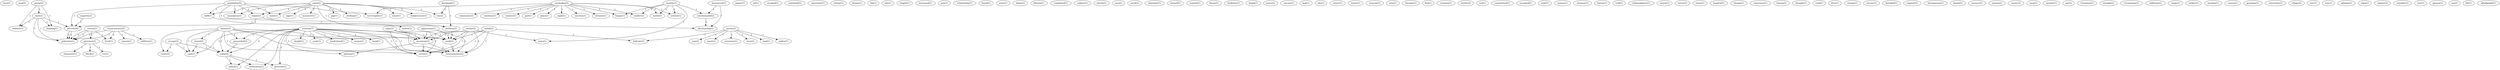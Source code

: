 digraph G {
  face [ label="face(1)" ];
  map [ label="map(2)" ];
  population [ label="population(5)" ];
  insurgency [ label="insurgency(1)" ];
  sovereignty [ label="sovereignty(1)" ];
  region [ label="region(2)" ];
  dictatorship [ label="dictatorship(1)" ];
  town [ label="town(1)" ];
  percent [ label="percent(6)" ];
  well [ label="well(1)" ];
  power [ label="power(1)" ];
  purity [ label="purity(2)" ];
  land [ label="land(1)" ];
  walter [ label="walter(1)" ];
  com [ label="com(2)" ];
  heart [ label="heart(1)" ];
  bellcore [ label="bellcore(2)" ];
  structure [ label="structure(1)" ];
  trust [ label="trust(1)" ];
  arf [ label="arf(1)" ];
  escaped [ label="escaped(1)" ];
  continued [ label="continued(1)" ];
  azeri [ label="azeri(2)" ];
  shelling [ label="shelling(1)" ];
  sense [ label="sense(1)" ];
  helplessness [ label="helplessness(1)" ];
  rage [ label="rage(1)" ];
  massacre [ label="massacre(1)" ];
  pop [ label="pop(1)" ];
  artillery [ label="artillery(2)" ];
  city [ label="city(2)" ];
  escape [ label="escape(2)" ];
  exists [ label="exists(2)" ];
  soul [ label="soul(2)" ];
  today [ label="today(4)" ];
  operation [ label="operation(1)" ];
  refuge [ label="refuge(1)" ];
  brings [ label="brings(1)" ];
  feb [ label="feb(1)" ];
  role [ label="role(1)" ];
  length [ label="length(1)" ];
  ohanus [ label="ohanus(2)" ];
  closed [ label="closed(2)" ];
  proceeded [ label="proceeded(2)" ];
  work [ label="work(3)" ];
  mountain [ label="mountain(3)" ];
  serve [ label="serve(2)" ];
  extermination [ label="extermination(2)" ];
  increased [ label="increased(1)" ];
  paw [ label="paw(1)" ];
  scholarship [ label="scholarship(1)" ];
  found [ label="found(1)" ];
  army [ label="army(1)" ];
  infant [ label="infant(1)" ];
  illusion [ label="illusion(1)" ];
  completed [ label="completed(1)" ];
  subject [ label="subject(1)" ];
  article [ label="article(1)" ];
  sera [ label="sera(1)" ];
  north [ label="north(1)" ];
  dominate [ label="dominate(1)" ];
  burned [ label="burned(1)" ];
  wanted [ label="wanted(1)" ];
  dusan [ label="dusan(1)" ];
  berkeley [ label="berkeley(1)" ];
  depth [ label="depth(1)" ];
  armenia [ label="armenia(7)" ];
  sleight [ label="sleight(1)" ];
  verification [ label="verification(1)" ];
  scale [ label="scale(1)" ];
  borderland [ label="borderland(1)" ];
  seems [ label="seems(1)" ];
  match [ label="match(1)" ];
  hand [ label="hand(1)" ];
  genocide [ label="genocide(1)" ];
  plateau [ label="plateau(1)" ];
  press [ label="press(1)" ];
  ouvaxa [ label="ouvaxa(1)" ];
  lack [ label="lack(1)" ];
  edu [ label="edu(1)" ];
  azerbaijan [ label="azerbaijan(3)" ];
  enclave [ label="enclave(1)" ];
  part [ label="part(1)" ];
  place [ label="place(1)" ];
  night [ label="night(1)" ];
  inaction [ label="inaction(1)" ];
  division [ label="division(1)" ];
  conflict [ label="conflict(2)" ];
  community [ label="community(1)" ];
  activist [ label="activist(1)" ];
  condemn [ label="condemn(1)" ];
  world [ label="world(1)" ];
  began [ label="began(1)" ];
  center [ label="center(1)" ];
  tartar [ label="tartar(1)" ];
  moscow [ label="moscow(1)" ];
  area [ label="area(1)" ];
  became [ label="became(1)" ];
  fled [ label="fled(1)" ];
  creation [ label="creation(1)" ];
  border [ label="border(2)" ];
  veil [ label="veil(1)" ];
  constituted [ label="constituted(1)" ];
  accepted [ label="accepted(1)" ];
  uezd [ label="uezd(1)" ];
  majority [ label="majority(2)" ];
  census [ label="census(1)" ];
  ottoman [ label="ottoman(1)" ];
  group [ label="group(2)" ];
  time [ label="time(2)" ];
  reliance [ label="reliance(1)" ];
  thinking [ label="thinking(1)" ];
  transcaucasia [ label="transcaucasia(3)" ];
  square [ label="square(1)" ];
  addition [ label="addition(1)" ];
  guberniia [ label="guberniia(1)" ];
  lived [ label="lived(1)" ];
  guberniia [ label="guberniia(1)" ];
  appressian [ label="appressian(1)" ];
  batum [ label="batum(1)" ];
  turk [ label="turk(1)" ];
  independence [ label="independence(1)" ];
  muslim [ label="muslim(1)" ];
  exterminated [ label="exterminated(2)" ];
  zuma [ label="zuma(1)" ];
  ararat [ label="ararat(1)" ];
  terror [ label="terror(2)" ];
  massacred [ label="massacred(1)" ];
  stone [ label="stone(1)" ];
  hospital [ label="hospital(1)" ];
  change [ label="change(1)" ];
  resistance [ label="resistance(1)" ];
  bosnia [ label="bosnia(1)" ];
  erevan [ label="erevan(1)" ];
  province [ label="province(2)" ];
  sahak [ label="sahak(2)" ];
  serdar [ label="serdar(2)" ];
  thought [ label="thought(1)" ];
  road [ label="road(1)" ];
  dust [ label="dust(1)" ];
  europe [ label="europe(1)" ];
  ereven [ label="ereven(1)" ];
  knocked [ label="knocked(1)" ];
  support [ label="support(2)" ];
  herzegovina [ label="herzegovina(1)" ];
  daniel [ label="daniel(1)" ];
  oucsace [ label="oucsace(1)" ];
  system [ label="system(1)" ];
  source [ label="source(1)" ];
  uucp [ label="uucp(1)" ];
  nyquist [ label="nyquist(1)" ];
  apr [ label="apr(2)" ];
  block [ label="block(1)" ];
  eve [ label="eve(1)" ];
  character [ label="character(1)" ];
  terrorism [ label="terrorism(1)" ];
  triangle [ label="triangle(1)" ];
  karabagh [ label="karabagh(1)" ];
  revisionism [ label="revisionism(1)" ];
  argic [ label="argic(2)" ];
  california [ label="california(1)" ];
  range [ label="range(1)" ];
  turkey [ label="turkey(1)" ];
  moslem [ label="moslem(1)" ];
  course [ label="course(1)" ];
  georgian [ label="georgian(1)" ];
  university [ label="university(1)" ];
  writes [ label="writes(1)" ];
  village [ label="village(2)" ];
  rest [ label="rest(1)" ];
  tore [ label="tore(1)" ];
  aghdam [ label="aghdam(1)" ];
  sdpa [ label="sdpa(1)" ];
  empire [ label="empire(2)" ];
  republic [ label="republic(1)" ];
  tear [ label="tear(1)" ];
  gassan [ label="gassan(1)" ];
  see [ label="see(1)" ];
  life [ label="life(1)" ];
  akhalkalaki [ label="akhalkalaki(1)" ];
  population -> insurgency [ label="1" ];
  population -> sovereignty [ label="1" ];
  population -> region [ label="1" ];
  population -> dictatorship [ label="1" ];
  population -> town [ label="1" ];
  population -> percent [ label="1" ];
  population -> well [ label="1" ];
  purity -> land [ label="1" ];
  purity -> walter [ label="1" ];
  purity -> com [ label="1" ];
  purity -> heart [ label="1" ];
  purity -> bellcore [ label="1" ];
  purity -> structure [ label="1" ];
  purity -> trust [ label="1" ];
  azeri -> insurgency [ label="1" ];
  azeri -> shelling [ label="1" ];
  azeri -> sense [ label="1" ];
  azeri -> helplessness [ label="1" ];
  azeri -> rage [ label="1" ];
  azeri -> massacre [ label="1" ];
  azeri -> region [ label="1" ];
  azeri -> town [ label="1" ];
  azeri -> pop [ label="1" ];
  azeri -> artillery [ label="1" ];
  azeri -> well [ label="1" ];
  azeri -> city [ label="1" ];
  escape -> exists [ label="1" ];
  escape -> soul [ label="1" ];
  escape -> today [ label="1" ];
  ohanus -> exists [ label="1" ];
  ohanus -> closed [ label="1" ];
  ohanus -> soul [ label="1" ];
  ohanus -> proceeded [ label="1" ];
  ohanus -> today [ label="1" ];
  ohanus -> work [ label="1" ];
  ohanus -> mountain [ label="1" ];
  ohanus -> serve [ label="1" ];
  ohanus -> extermination [ label="1" ];
  closed -> soul [ label="1" ];
  closed -> today [ label="1" ];
  armenia -> soul [ label="2" ];
  armenia -> sleight [ label="1" ];
  armenia -> proceeded [ label="1" ];
  armenia -> today [ label="4" ];
  armenia -> verification [ label="1" ];
  armenia -> scale [ label="1" ];
  armenia -> borderland [ label="1" ];
  armenia -> seems [ label="1" ];
  armenia -> match [ label="1" ];
  armenia -> hand [ label="1" ];
  armenia -> work [ label="1" ];
  armenia -> genocide [ label="1" ];
  armenia -> mountain [ label="2" ];
  armenia -> plateau [ label="1" ];
  armenia -> serve [ label="1" ];
  armenia -> extermination [ label="1" ];
  azerbaijan -> enclave [ label="1" ];
  azerbaijan -> part [ label="1" ];
  azerbaijan -> place [ label="1" ];
  azerbaijan -> night [ label="1" ];
  azerbaijan -> sovereignty [ label="1" ];
  azerbaijan -> inaction [ label="1" ];
  azerbaijan -> division [ label="1" ];
  azerbaijan -> conflict [ label="1" ];
  azerbaijan -> community [ label="1" ];
  azerbaijan -> activist [ label="1" ];
  azerbaijan -> condemn [ label="1" ];
  azerbaijan -> world [ label="1" ];
  azerbaijan -> began [ label="1" ];
  proceeded -> today [ label="1" ];
  today -> verification [ label="1" ];
  today -> match [ label="1" ];
  today -> genocide [ label="1" ];
  majority -> percent [ label="1" ];
  group -> time [ label="1" ];
  group -> reliance [ label="1" ];
  group -> thinking [ label="1" ];
  transcaucasia -> square [ label="1" ];
  transcaucasia -> addition [ label="1" ];
  transcaucasia -> guberniia [ label="1" ];
  transcaucasia -> lived [ label="1" ];
  transcaucasia -> guberniia [ label="1" ];
  appressian -> work [ label="1" ];
  appressian -> mountain [ label="1" ];
  appressian -> serve [ label="1" ];
  appressian -> extermination [ label="1" ];
  time -> reliance [ label="1" ];
  time -> percent [ label="1" ];
  time -> guberniia [ label="1" ];
  time -> thinking [ label="1" ];
  time -> guberniia [ label="1" ];
  muslim -> conflict [ label="1" ];
  muslim -> exterminated [ label="1" ];
  muslim -> zuma [ label="1" ];
  muslim -> activist [ label="1" ];
  muslim -> world [ label="1" ];
  muslim -> began [ label="1" ];
  massacred -> exterminated [ label="1" ];
  massacred -> dictatorship [ label="1" ];
  exterminated -> dictatorship [ label="1" ];
  erevan -> province [ label="1" ];
  erevan -> guberniia [ label="1" ];
  erevan -> lived [ label="1" ];
  erevan -> guberniia [ label="1" ];
  sahak -> bellcore [ label="1" ];
  sahak -> work [ label="1" ];
  sahak -> mountain [ label="1" ];
  sahak -> serve [ label="1" ];
  sahak -> extermination [ label="1" ];
  serdar -> zuma [ label="1" ];
  serdar -> work [ label="1" ];
  serdar -> mountain [ label="1" ];
  serdar -> serve [ label="1" ];
  serdar -> extermination [ label="1" ];
  region -> percent [ label="1" ];
  region -> artillery [ label="1" ];
  province -> block [ label="1" ];
  province -> eve [ label="1" ];
  province -> character [ label="1" ];
  karabagh -> artillery [ label="1" ];
  karabagh -> city [ label="1" ];
  percent -> guberniia [ label="2" ];
  percent -> guberniia [ label="2" ];
  argic -> work [ label="1" ];
  argic -> mountain [ label="1" ];
  argic -> serve [ label="1" ];
  argic -> extermination [ label="1" ];
  artillery -> work [ label="1" ];
  work -> extermination [ label="2" ];
  well -> writes [ label="1" ];
  mountain -> plateau [ label="1" ];
  mountain -> serve [ label="2" ];
  mountain -> extermination [ label="2" ];
}
